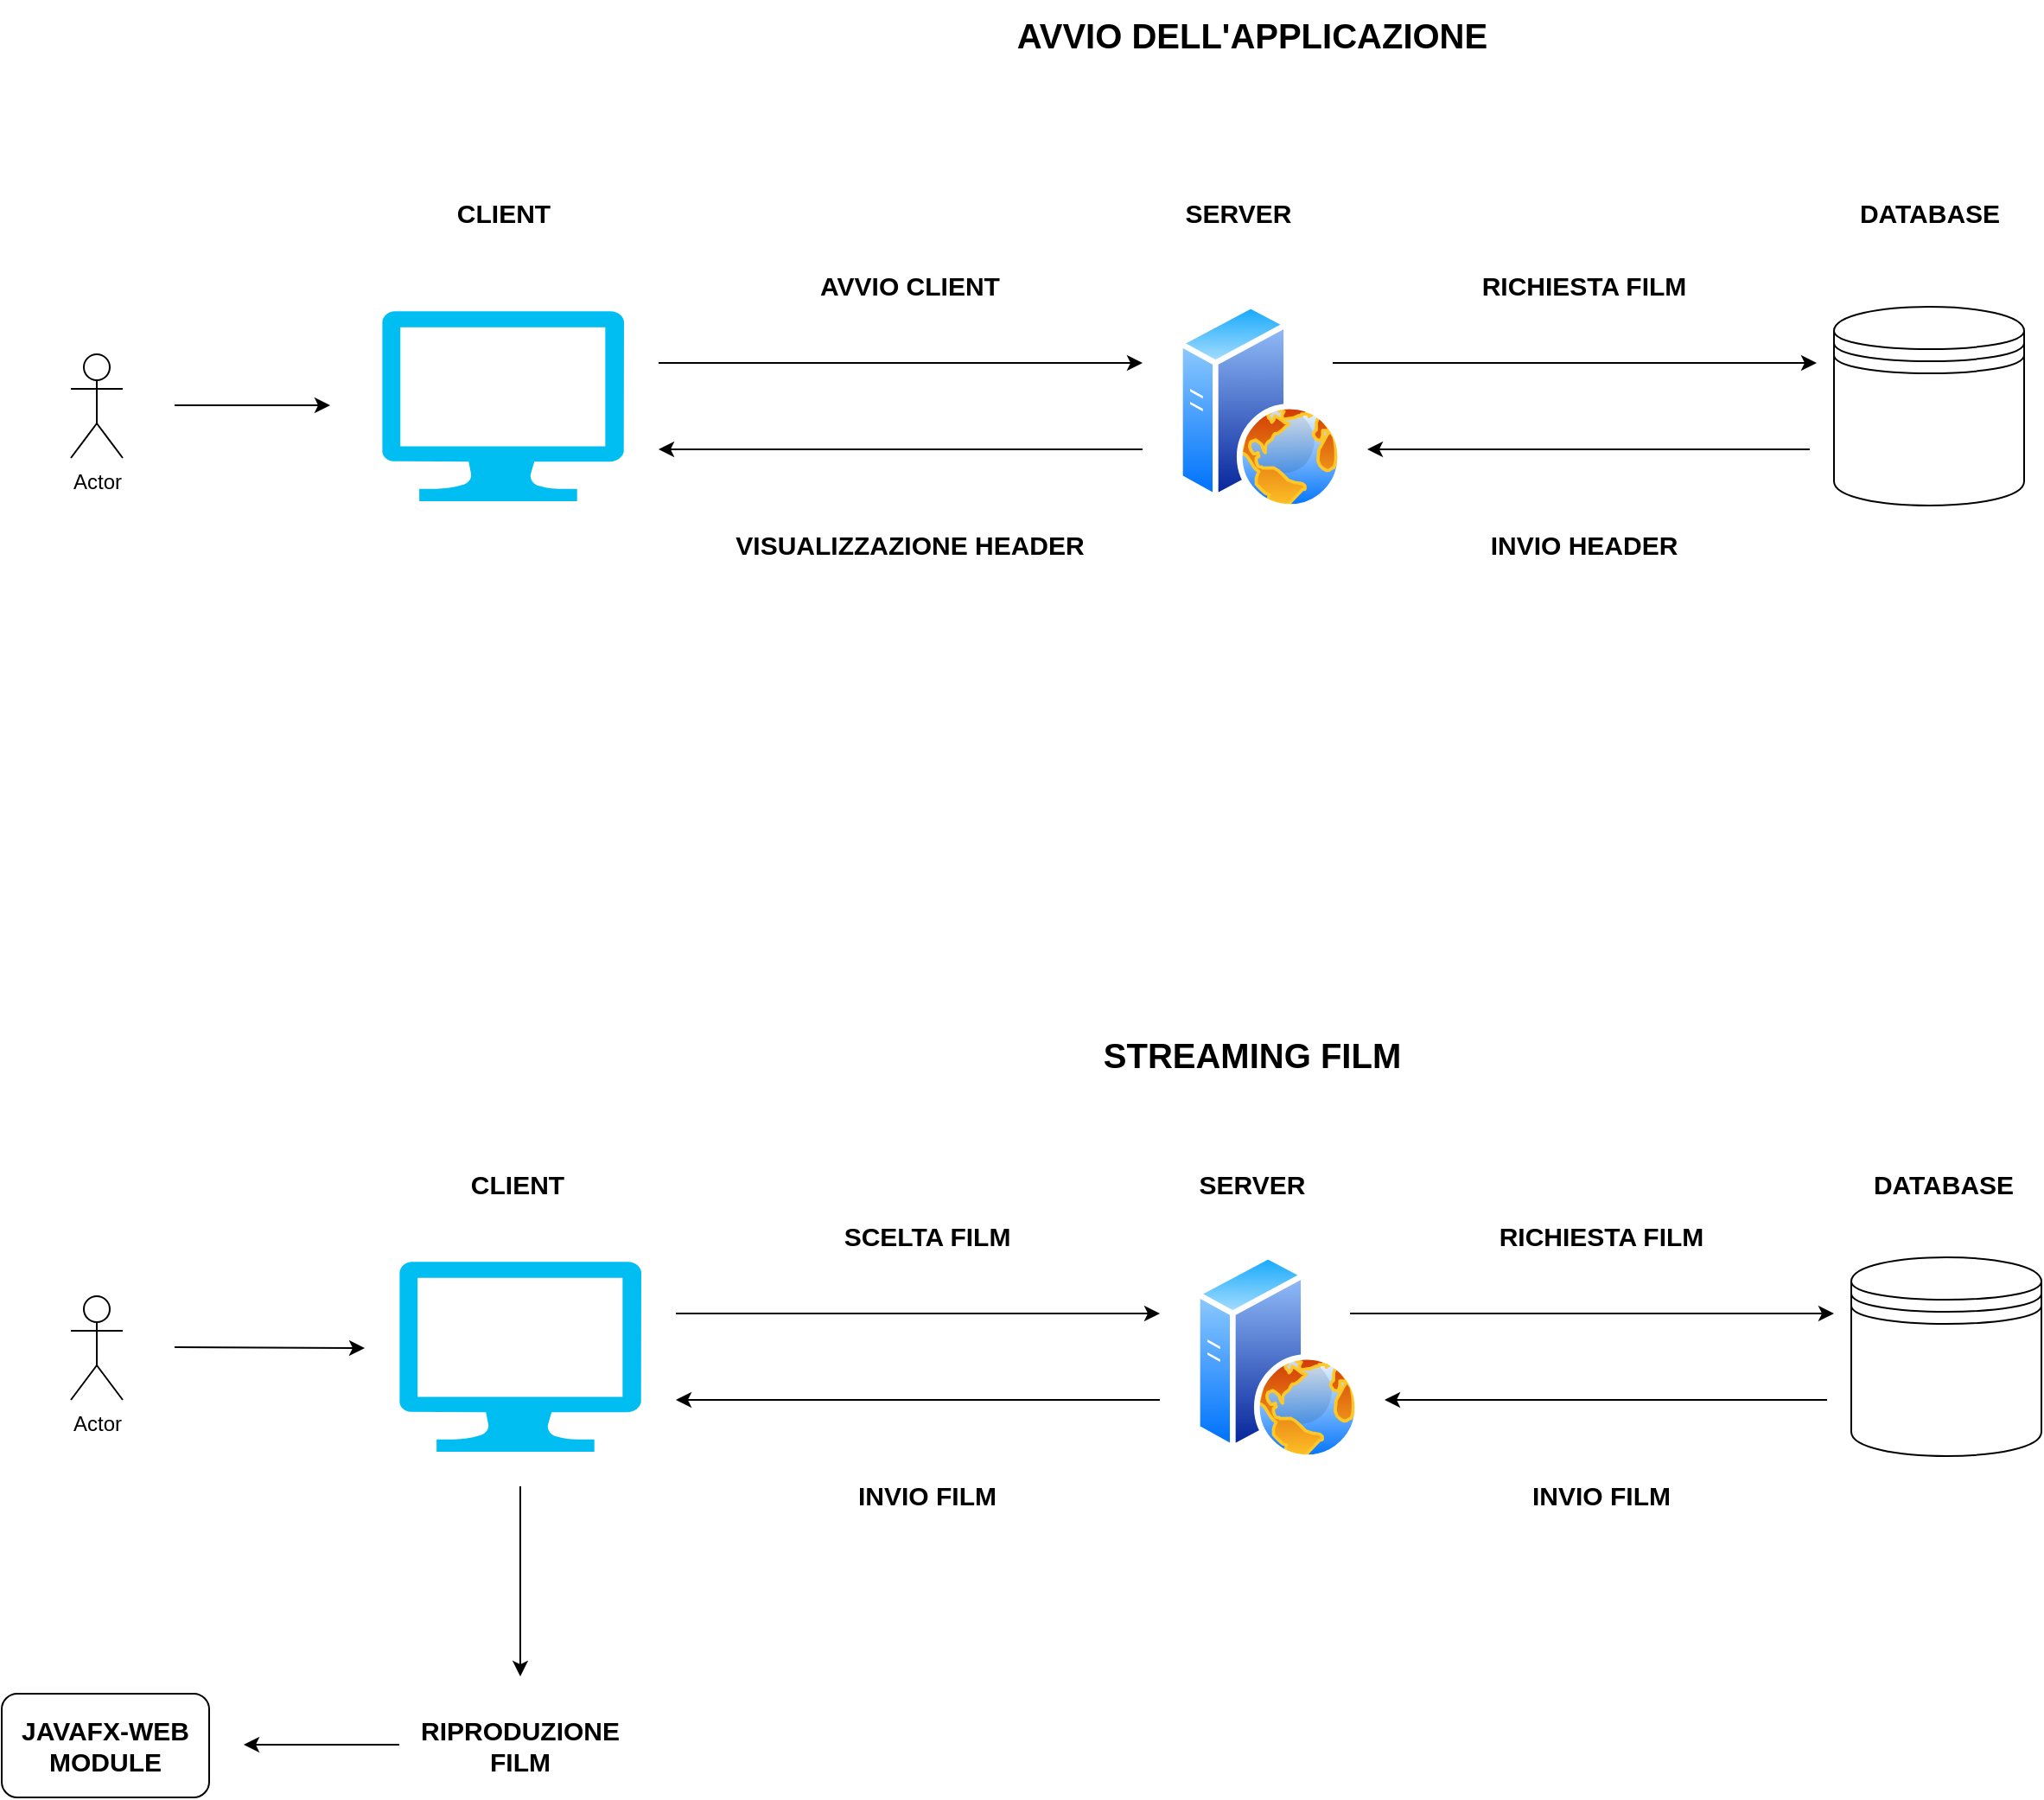<mxfile version="24.2.3" type="device">
  <diagram name="Pagina-1" id="fixRoI9jJRr2C6Ct0YGX">
    <mxGraphModel dx="1793" dy="786" grid="0" gridSize="10" guides="1" tooltips="1" connect="1" arrows="1" fold="1" page="0" pageScale="1" pageWidth="827" pageHeight="1169" math="0" shadow="0">
      <root>
        <mxCell id="0" />
        <mxCell id="1" parent="0" />
        <mxCell id="fJX-jxEP6t28UiMEnEXh-2" value="" style="verticalLabelPosition=bottom;html=1;verticalAlign=top;align=center;strokeColor=none;fillColor=#00BEF2;shape=mxgraph.azure.computer;pointerEvents=1;" parent="1" vertex="1">
          <mxGeometry x="-120" y="480" width="140" height="110" as="geometry" />
        </mxCell>
        <mxCell id="fJX-jxEP6t28UiMEnEXh-3" value="" style="image;aspect=fixed;perimeter=ellipsePerimeter;html=1;align=center;shadow=0;dashed=0;spacingTop=3;image=img/lib/active_directory/web_server.svg;" parent="1" vertex="1">
          <mxGeometry x="340" y="475" width="96" height="120" as="geometry" />
        </mxCell>
        <mxCell id="fJX-jxEP6t28UiMEnEXh-4" value="" style="shape=datastore;whiteSpace=wrap;html=1;" parent="1" vertex="1">
          <mxGeometry x="720" y="477.5" width="110" height="115" as="geometry" />
        </mxCell>
        <mxCell id="fJX-jxEP6t28UiMEnEXh-6" value="&lt;font style=&quot;font-size: 15px;&quot;&gt;AVVIO CLIENT&lt;/font&gt;" style="text;html=1;align=center;verticalAlign=middle;resizable=0;points=[];autosize=1;strokeColor=none;fillColor=none;fontStyle=1" parent="1" vertex="1">
          <mxGeometry x="120" y="450" width="130" height="30" as="geometry" />
        </mxCell>
        <mxCell id="fJX-jxEP6t28UiMEnEXh-9" value="&lt;font style=&quot;font-size: 15px;&quot;&gt;RICHIESTA FILM&lt;/font&gt;" style="text;html=1;align=center;verticalAlign=middle;resizable=0;points=[];autosize=1;strokeColor=none;fillColor=none;fontStyle=1" parent="1" vertex="1">
          <mxGeometry x="505" y="450" width="140" height="30" as="geometry" />
        </mxCell>
        <mxCell id="fJX-jxEP6t28UiMEnEXh-11" value="" style="endArrow=classic;html=1;rounded=0;" parent="1" edge="1">
          <mxGeometry width="50" height="50" relative="1" as="geometry">
            <mxPoint x="40" y="510" as="sourcePoint" />
            <mxPoint x="320" y="510" as="targetPoint" />
          </mxGeometry>
        </mxCell>
        <mxCell id="fJX-jxEP6t28UiMEnEXh-12" value="" style="endArrow=classic;html=1;rounded=0;" parent="1" edge="1">
          <mxGeometry width="50" height="50" relative="1" as="geometry">
            <mxPoint x="430" y="510" as="sourcePoint" />
            <mxPoint x="710" y="510" as="targetPoint" />
          </mxGeometry>
        </mxCell>
        <mxCell id="fJX-jxEP6t28UiMEnEXh-14" value="" style="endArrow=classic;html=1;rounded=0;" parent="1" edge="1">
          <mxGeometry width="50" height="50" relative="1" as="geometry">
            <mxPoint x="320" y="560" as="sourcePoint" />
            <mxPoint x="40" y="560" as="targetPoint" />
          </mxGeometry>
        </mxCell>
        <mxCell id="fJX-jxEP6t28UiMEnEXh-15" value="" style="endArrow=classic;html=1;rounded=0;" parent="1" edge="1">
          <mxGeometry width="50" height="50" relative="1" as="geometry">
            <mxPoint x="706" y="560" as="sourcePoint" />
            <mxPoint x="450" y="560" as="targetPoint" />
          </mxGeometry>
        </mxCell>
        <mxCell id="fJX-jxEP6t28UiMEnEXh-16" value="INVIO HEADER" style="text;html=1;align=center;verticalAlign=middle;resizable=0;points=[];autosize=1;strokeColor=none;fillColor=none;fontSize=15;fontStyle=1" parent="1" vertex="1">
          <mxGeometry x="510" y="600" width="130" height="30" as="geometry" />
        </mxCell>
        <mxCell id="fJX-jxEP6t28UiMEnEXh-17" value="&lt;span style=&quot;font-size: 15px;&quot;&gt;VISUALIZZAZIONE HEADER&lt;/span&gt;" style="text;html=1;align=center;verticalAlign=middle;resizable=0;points=[];autosize=1;strokeColor=none;fillColor=none;fontStyle=1" parent="1" vertex="1">
          <mxGeometry x="75" y="600" width="220" height="30" as="geometry" />
        </mxCell>
        <mxCell id="fJX-jxEP6t28UiMEnEXh-18" value="AVVIO DELL&#39;APPLICAZIONE" style="text;html=1;align=center;verticalAlign=middle;resizable=0;points=[];autosize=1;strokeColor=none;fillColor=none;fontSize=20;fontStyle=1" parent="1" vertex="1">
          <mxGeometry x="237.5" y="300" width="290" height="40" as="geometry" />
        </mxCell>
        <mxCell id="fJX-jxEP6t28UiMEnEXh-19" value="" style="verticalLabelPosition=bottom;html=1;verticalAlign=top;align=center;strokeColor=none;fillColor=#00BEF2;shape=mxgraph.azure.computer;pointerEvents=1;" parent="1" vertex="1">
          <mxGeometry x="-110" y="1030" width="140" height="110" as="geometry" />
        </mxCell>
        <mxCell id="fJX-jxEP6t28UiMEnEXh-20" value="" style="image;aspect=fixed;perimeter=ellipsePerimeter;html=1;align=center;shadow=0;dashed=0;spacingTop=3;image=img/lib/active_directory/web_server.svg;" parent="1" vertex="1">
          <mxGeometry x="350" y="1025" width="96" height="120" as="geometry" />
        </mxCell>
        <mxCell id="fJX-jxEP6t28UiMEnEXh-21" value="" style="shape=datastore;whiteSpace=wrap;html=1;" parent="1" vertex="1">
          <mxGeometry x="730" y="1027.5" width="110" height="115" as="geometry" />
        </mxCell>
        <mxCell id="fJX-jxEP6t28UiMEnEXh-22" value="&lt;font style=&quot;font-size: 15px;&quot;&gt;SCELTA FILM&lt;/font&gt;" style="text;html=1;align=center;verticalAlign=middle;resizable=0;points=[];autosize=1;strokeColor=none;fillColor=none;fontStyle=1" parent="1" vertex="1">
          <mxGeometry x="135" y="1000" width="120" height="30" as="geometry" />
        </mxCell>
        <mxCell id="fJX-jxEP6t28UiMEnEXh-23" value="&lt;font style=&quot;font-size: 15px;&quot;&gt;RICHIESTA FILM&lt;/font&gt;" style="text;html=1;align=center;verticalAlign=middle;resizable=0;points=[];autosize=1;strokeColor=none;fillColor=none;fontStyle=1" parent="1" vertex="1">
          <mxGeometry x="515" y="1000" width="140" height="30" as="geometry" />
        </mxCell>
        <mxCell id="fJX-jxEP6t28UiMEnEXh-24" value="" style="endArrow=classic;html=1;rounded=0;" parent="1" edge="1">
          <mxGeometry width="50" height="50" relative="1" as="geometry">
            <mxPoint x="50" y="1060" as="sourcePoint" />
            <mxPoint x="330" y="1060" as="targetPoint" />
          </mxGeometry>
        </mxCell>
        <mxCell id="fJX-jxEP6t28UiMEnEXh-25" value="" style="endArrow=classic;html=1;rounded=0;" parent="1" edge="1">
          <mxGeometry width="50" height="50" relative="1" as="geometry">
            <mxPoint x="440" y="1060" as="sourcePoint" />
            <mxPoint x="720" y="1060" as="targetPoint" />
          </mxGeometry>
        </mxCell>
        <mxCell id="fJX-jxEP6t28UiMEnEXh-26" value="" style="endArrow=classic;html=1;rounded=0;" parent="1" edge="1">
          <mxGeometry width="50" height="50" relative="1" as="geometry">
            <mxPoint x="330" y="1110" as="sourcePoint" />
            <mxPoint x="50" y="1110" as="targetPoint" />
          </mxGeometry>
        </mxCell>
        <mxCell id="fJX-jxEP6t28UiMEnEXh-27" value="" style="endArrow=classic;html=1;rounded=0;" parent="1" edge="1">
          <mxGeometry width="50" height="50" relative="1" as="geometry">
            <mxPoint x="716" y="1110" as="sourcePoint" />
            <mxPoint x="460" y="1110" as="targetPoint" />
          </mxGeometry>
        </mxCell>
        <mxCell id="fJX-jxEP6t28UiMEnEXh-28" value="INVIO FILM" style="text;html=1;align=center;verticalAlign=middle;resizable=0;points=[];autosize=1;strokeColor=none;fillColor=none;fontSize=15;fontStyle=1" parent="1" vertex="1">
          <mxGeometry x="535" y="1150" width="100" height="30" as="geometry" />
        </mxCell>
        <mxCell id="fJX-jxEP6t28UiMEnEXh-29" value="&lt;span style=&quot;font-size: 15px;&quot;&gt;INVIO FILM&lt;/span&gt;" style="text;html=1;align=center;verticalAlign=middle;resizable=0;points=[];autosize=1;strokeColor=none;fillColor=none;fontStyle=1" parent="1" vertex="1">
          <mxGeometry x="145" y="1150" width="100" height="30" as="geometry" />
        </mxCell>
        <mxCell id="fJX-jxEP6t28UiMEnEXh-30" value="STREAMING FILM" style="text;html=1;align=center;verticalAlign=middle;resizable=0;points=[];autosize=1;strokeColor=none;fillColor=none;fontSize=20;fontStyle=1" parent="1" vertex="1">
          <mxGeometry x="287.5" y="890" width="190" height="40" as="geometry" />
        </mxCell>
        <mxCell id="fJX-jxEP6t28UiMEnEXh-31" value="CLIENT" style="text;html=1;align=center;verticalAlign=middle;resizable=0;points=[];autosize=1;strokeColor=none;fillColor=none;fontSize=15;fontStyle=1" parent="1" vertex="1">
          <mxGeometry x="-90" y="408" width="80" height="30" as="geometry" />
        </mxCell>
        <mxCell id="fJX-jxEP6t28UiMEnEXh-32" value="SERVER" style="text;html=1;align=center;verticalAlign=middle;resizable=0;points=[];autosize=1;strokeColor=none;fillColor=none;fontSize=15;fontStyle=1" parent="1" vertex="1">
          <mxGeometry x="335" y="408" width="80" height="30" as="geometry" />
        </mxCell>
        <mxCell id="fJX-jxEP6t28UiMEnEXh-33" value="DATABASE" style="text;html=1;align=center;verticalAlign=middle;resizable=0;points=[];autosize=1;strokeColor=none;fillColor=none;fontSize=15;fontStyle=1" parent="1" vertex="1">
          <mxGeometry x="725" y="408" width="100" height="30" as="geometry" />
        </mxCell>
        <mxCell id="fJX-jxEP6t28UiMEnEXh-34" value="CLIENT" style="text;html=1;align=center;verticalAlign=middle;resizable=0;points=[];autosize=1;strokeColor=none;fillColor=none;fontSize=15;fontStyle=1" parent="1" vertex="1">
          <mxGeometry x="-82.5" y="970" width="80" height="30" as="geometry" />
        </mxCell>
        <mxCell id="fJX-jxEP6t28UiMEnEXh-35" value="SERVER" style="text;html=1;align=center;verticalAlign=middle;resizable=0;points=[];autosize=1;strokeColor=none;fillColor=none;fontSize=15;fontStyle=1" parent="1" vertex="1">
          <mxGeometry x="342.5" y="970" width="80" height="30" as="geometry" />
        </mxCell>
        <mxCell id="fJX-jxEP6t28UiMEnEXh-36" value="DATABASE" style="text;html=1;align=center;verticalAlign=middle;resizable=0;points=[];autosize=1;strokeColor=none;fillColor=none;fontSize=15;fontStyle=1" parent="1" vertex="1">
          <mxGeometry x="732.5" y="970" width="100" height="30" as="geometry" />
        </mxCell>
        <mxCell id="k_A6CDB86j3o-a7aaShn-1" value="" style="endArrow=classic;html=1;rounded=0;" edge="1" parent="1">
          <mxGeometry width="50" height="50" relative="1" as="geometry">
            <mxPoint x="-40" y="1160" as="sourcePoint" />
            <mxPoint x="-40" y="1270" as="targetPoint" />
          </mxGeometry>
        </mxCell>
        <mxCell id="k_A6CDB86j3o-a7aaShn-2" value="Actor" style="shape=umlActor;verticalLabelPosition=bottom;verticalAlign=top;html=1;outlineConnect=0;" vertex="1" parent="1">
          <mxGeometry x="-300" y="505" width="30" height="60" as="geometry" />
        </mxCell>
        <mxCell id="k_A6CDB86j3o-a7aaShn-3" value="" style="endArrow=classic;html=1;rounded=0;" edge="1" parent="1">
          <mxGeometry width="50" height="50" relative="1" as="geometry">
            <mxPoint x="-240" y="534.5" as="sourcePoint" />
            <mxPoint x="-150" y="534.5" as="targetPoint" />
          </mxGeometry>
        </mxCell>
        <mxCell id="k_A6CDB86j3o-a7aaShn-4" value="Actor" style="shape=umlActor;verticalLabelPosition=bottom;verticalAlign=top;html=1;outlineConnect=0;" vertex="1" parent="1">
          <mxGeometry x="-300" y="1050" width="30" height="60" as="geometry" />
        </mxCell>
        <mxCell id="k_A6CDB86j3o-a7aaShn-5" value="" style="endArrow=classic;html=1;rounded=0;" edge="1" parent="1">
          <mxGeometry width="50" height="50" relative="1" as="geometry">
            <mxPoint x="-240" y="1079.5" as="sourcePoint" />
            <mxPoint x="-130" y="1080" as="targetPoint" />
          </mxGeometry>
        </mxCell>
        <mxCell id="k_A6CDB86j3o-a7aaShn-6" value="JAVAFX-WEB MODULE" style="rounded=1;whiteSpace=wrap;html=1;fontStyle=1;fontSize=15;" vertex="1" parent="1">
          <mxGeometry x="-340" y="1280" width="120" height="60" as="geometry" />
        </mxCell>
        <mxCell id="k_A6CDB86j3o-a7aaShn-7" value="RIPRODUZIONE FILM" style="text;html=1;align=center;verticalAlign=middle;whiteSpace=wrap;rounded=0;fontStyle=1;fontSize=15;" vertex="1" parent="1">
          <mxGeometry x="-70" y="1295" width="60" height="30" as="geometry" />
        </mxCell>
        <mxCell id="k_A6CDB86j3o-a7aaShn-8" value="" style="endArrow=classic;html=1;rounded=0;" edge="1" parent="1">
          <mxGeometry width="50" height="50" relative="1" as="geometry">
            <mxPoint x="-110" y="1309.5" as="sourcePoint" />
            <mxPoint x="-200" y="1309.5" as="targetPoint" />
          </mxGeometry>
        </mxCell>
      </root>
    </mxGraphModel>
  </diagram>
</mxfile>
